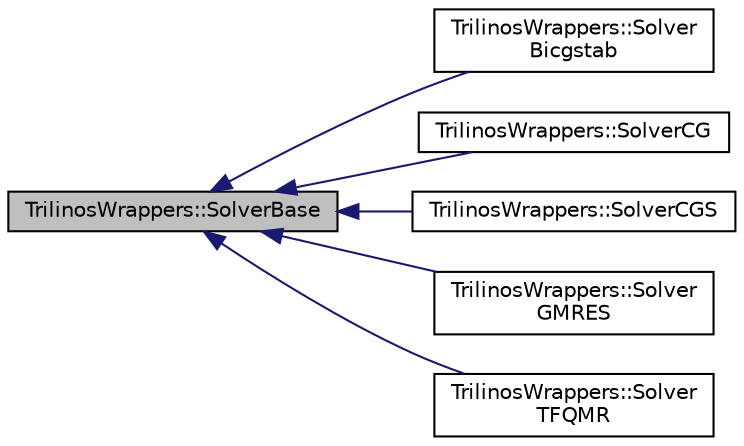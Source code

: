 digraph "TrilinosWrappers::SolverBase"
{
 // LATEX_PDF_SIZE
  edge [fontname="Helvetica",fontsize="10",labelfontname="Helvetica",labelfontsize="10"];
  node [fontname="Helvetica",fontsize="10",shape=record];
  rankdir="LR";
  Node1 [label="TrilinosWrappers::SolverBase",height=0.2,width=0.4,color="black", fillcolor="grey75", style="filled", fontcolor="black",tooltip=" "];
  Node1 -> Node2 [dir="back",color="midnightblue",fontsize="10",style="solid",fontname="Helvetica"];
  Node2 [label="TrilinosWrappers::Solver\lBicgstab",height=0.2,width=0.4,color="black", fillcolor="white", style="filled",URL="$classTrilinosWrappers_1_1SolverBicgstab.html",tooltip=" "];
  Node1 -> Node3 [dir="back",color="midnightblue",fontsize="10",style="solid",fontname="Helvetica"];
  Node3 [label="TrilinosWrappers::SolverCG",height=0.2,width=0.4,color="black", fillcolor="white", style="filled",URL="$classTrilinosWrappers_1_1SolverCG.html",tooltip=" "];
  Node1 -> Node4 [dir="back",color="midnightblue",fontsize="10",style="solid",fontname="Helvetica"];
  Node4 [label="TrilinosWrappers::SolverCGS",height=0.2,width=0.4,color="black", fillcolor="white", style="filled",URL="$classTrilinosWrappers_1_1SolverCGS.html",tooltip=" "];
  Node1 -> Node5 [dir="back",color="midnightblue",fontsize="10",style="solid",fontname="Helvetica"];
  Node5 [label="TrilinosWrappers::Solver\lGMRES",height=0.2,width=0.4,color="black", fillcolor="white", style="filled",URL="$classTrilinosWrappers_1_1SolverGMRES.html",tooltip=" "];
  Node1 -> Node6 [dir="back",color="midnightblue",fontsize="10",style="solid",fontname="Helvetica"];
  Node6 [label="TrilinosWrappers::Solver\lTFQMR",height=0.2,width=0.4,color="black", fillcolor="white", style="filled",URL="$classTrilinosWrappers_1_1SolverTFQMR.html",tooltip=" "];
}
